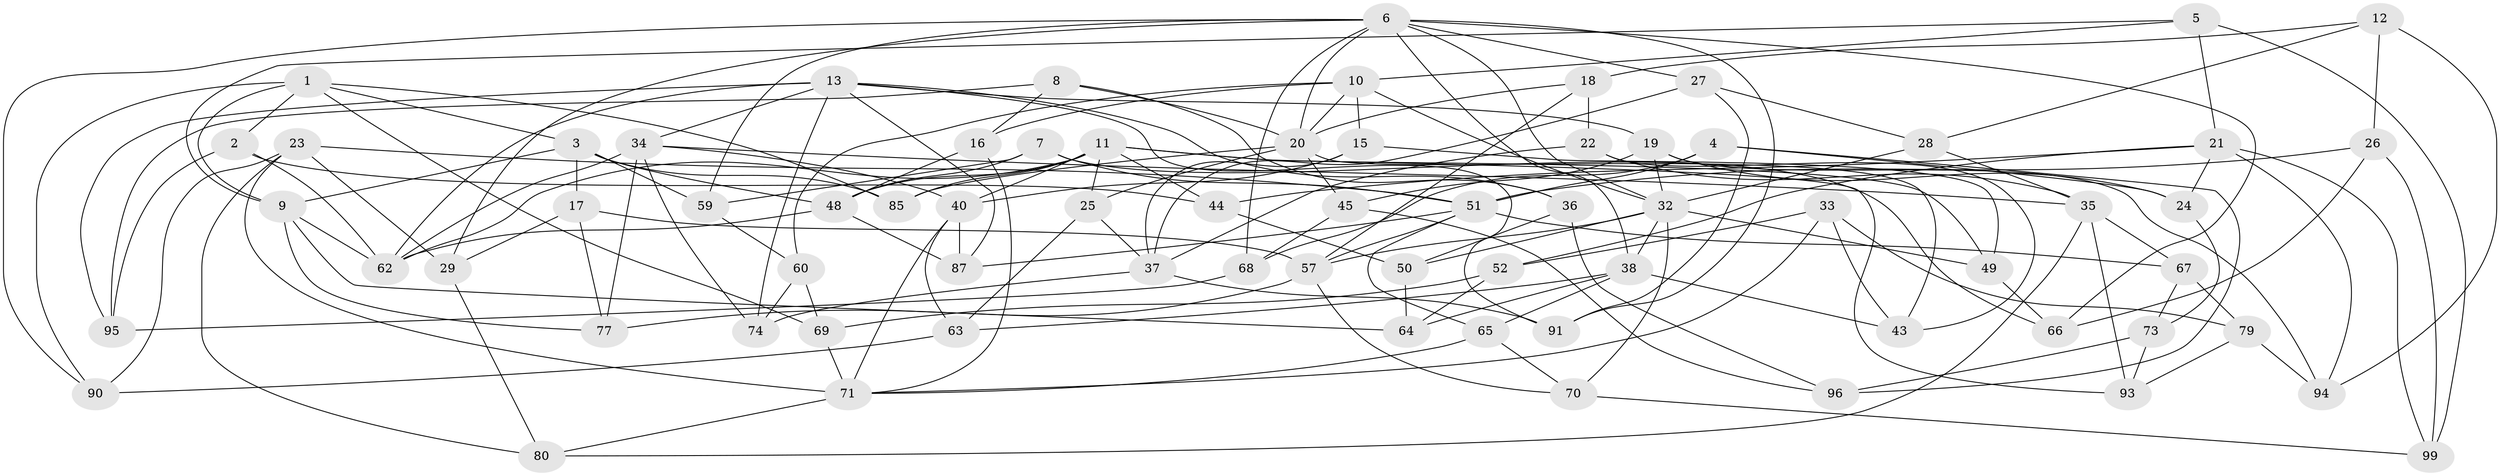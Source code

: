 // original degree distribution, {4: 1.0}
// Generated by graph-tools (version 1.1) at 2025/20/03/04/25 18:20:29]
// undirected, 71 vertices, 171 edges
graph export_dot {
graph [start="1"]
  node [color=gray90,style=filled];
  1 [super="+14"];
  2;
  3 [super="+31"];
  4;
  5;
  6 [super="+81+46"];
  7;
  8;
  9 [super="+102"];
  10 [super="+47"];
  11 [super="+86+61"];
  12;
  13 [super="+53"];
  15;
  16;
  17;
  18;
  19 [super="+98"];
  20 [super="+30"];
  21 [super="+100"];
  22;
  23 [super="+83"];
  24;
  25;
  26;
  27;
  28;
  29;
  32 [super="+39+55"];
  33;
  34 [super="+78"];
  35 [super="+76"];
  36;
  37 [super="+58"];
  38 [super="+92"];
  40 [super="+72"];
  43;
  44;
  45;
  48 [super="+56"];
  49;
  50;
  51 [super="+54+101"];
  52;
  57 [super="+89"];
  59;
  60;
  62 [super="+82"];
  63;
  64;
  65;
  66;
  67;
  68;
  69;
  70;
  71 [super="+88"];
  73;
  74;
  77;
  79;
  80;
  85;
  87;
  90;
  91;
  93;
  94;
  95;
  96;
  99;
  1 -- 3;
  1 -- 69;
  1 -- 85;
  1 -- 2;
  1 -- 90;
  1 -- 9;
  2 -- 44;
  2 -- 95;
  2 -- 62;
  3 -- 59;
  3 -- 9;
  3 -- 17;
  3 -- 85;
  3 -- 48;
  4 -- 24;
  4 -- 96;
  4 -- 68;
  4 -- 51;
  5 -- 21;
  5 -- 99;
  5 -- 9;
  5 -- 10;
  6 -- 20;
  6 -- 32;
  6 -- 59;
  6 -- 29;
  6 -- 38;
  6 -- 66;
  6 -- 68;
  6 -- 90;
  6 -- 91;
  6 -- 27;
  7 -- 66;
  7 -- 59;
  7 -- 48;
  7 -- 51;
  8 -- 20;
  8 -- 16;
  8 -- 95;
  8 -- 36;
  9 -- 64;
  9 -- 77;
  9 -- 62;
  10 -- 60;
  10 -- 16;
  10 -- 15;
  10 -- 20;
  10 -- 32;
  11 -- 93;
  11 -- 49;
  11 -- 62;
  11 -- 25;
  11 -- 44;
  11 -- 85;
  11 -- 40;
  11 -- 48;
  12 -- 94;
  12 -- 28;
  12 -- 26;
  12 -- 18;
  13 -- 91;
  13 -- 62;
  13 -- 87;
  13 -- 34;
  13 -- 19;
  13 -- 36;
  13 -- 74;
  13 -- 95;
  15 -- 40;
  15 -- 49;
  15 -- 37;
  16 -- 48;
  16 -- 71;
  17 -- 57;
  17 -- 77;
  17 -- 29;
  18 -- 57;
  18 -- 22;
  18 -- 20;
  19 -- 94;
  19 -- 24;
  19 -- 45;
  19 -- 32 [weight=2];
  20 -- 43;
  20 -- 25;
  20 -- 85;
  20 -- 45;
  21 -- 99;
  21 -- 44;
  21 -- 24;
  21 -- 52;
  21 -- 94;
  22 -- 35;
  22 -- 43;
  22 -- 37;
  23 -- 90;
  23 -- 29;
  23 -- 80;
  23 -- 51;
  23 -- 71 [weight=2];
  24 -- 73;
  25 -- 63;
  25 -- 37;
  26 -- 66;
  26 -- 99;
  26 -- 51;
  27 -- 37;
  27 -- 28;
  27 -- 91;
  28 -- 32;
  28 -- 35;
  29 -- 80;
  32 -- 57;
  32 -- 49;
  32 -- 50;
  32 -- 38;
  32 -- 70;
  33 -- 52;
  33 -- 71;
  33 -- 79;
  33 -- 43;
  34 -- 77;
  34 -- 74;
  34 -- 62;
  34 -- 35;
  34 -- 40;
  35 -- 80;
  35 -- 93;
  35 -- 67;
  36 -- 50;
  36 -- 96;
  37 -- 91;
  37 -- 74;
  38 -- 64;
  38 -- 65;
  38 -- 43;
  38 -- 63;
  40 -- 63;
  40 -- 87;
  40 -- 71;
  44 -- 50;
  45 -- 68;
  45 -- 96;
  48 -- 62;
  48 -- 87;
  49 -- 66;
  50 -- 64;
  51 -- 67;
  51 -- 57;
  51 -- 65;
  51 -- 87;
  52 -- 69;
  52 -- 64;
  57 -- 77;
  57 -- 70;
  59 -- 60;
  60 -- 74;
  60 -- 69;
  63 -- 90;
  65 -- 70;
  65 -- 71;
  67 -- 73;
  67 -- 79;
  68 -- 95;
  69 -- 71;
  70 -- 99;
  71 -- 80;
  73 -- 93;
  73 -- 96;
  79 -- 93;
  79 -- 94;
}
